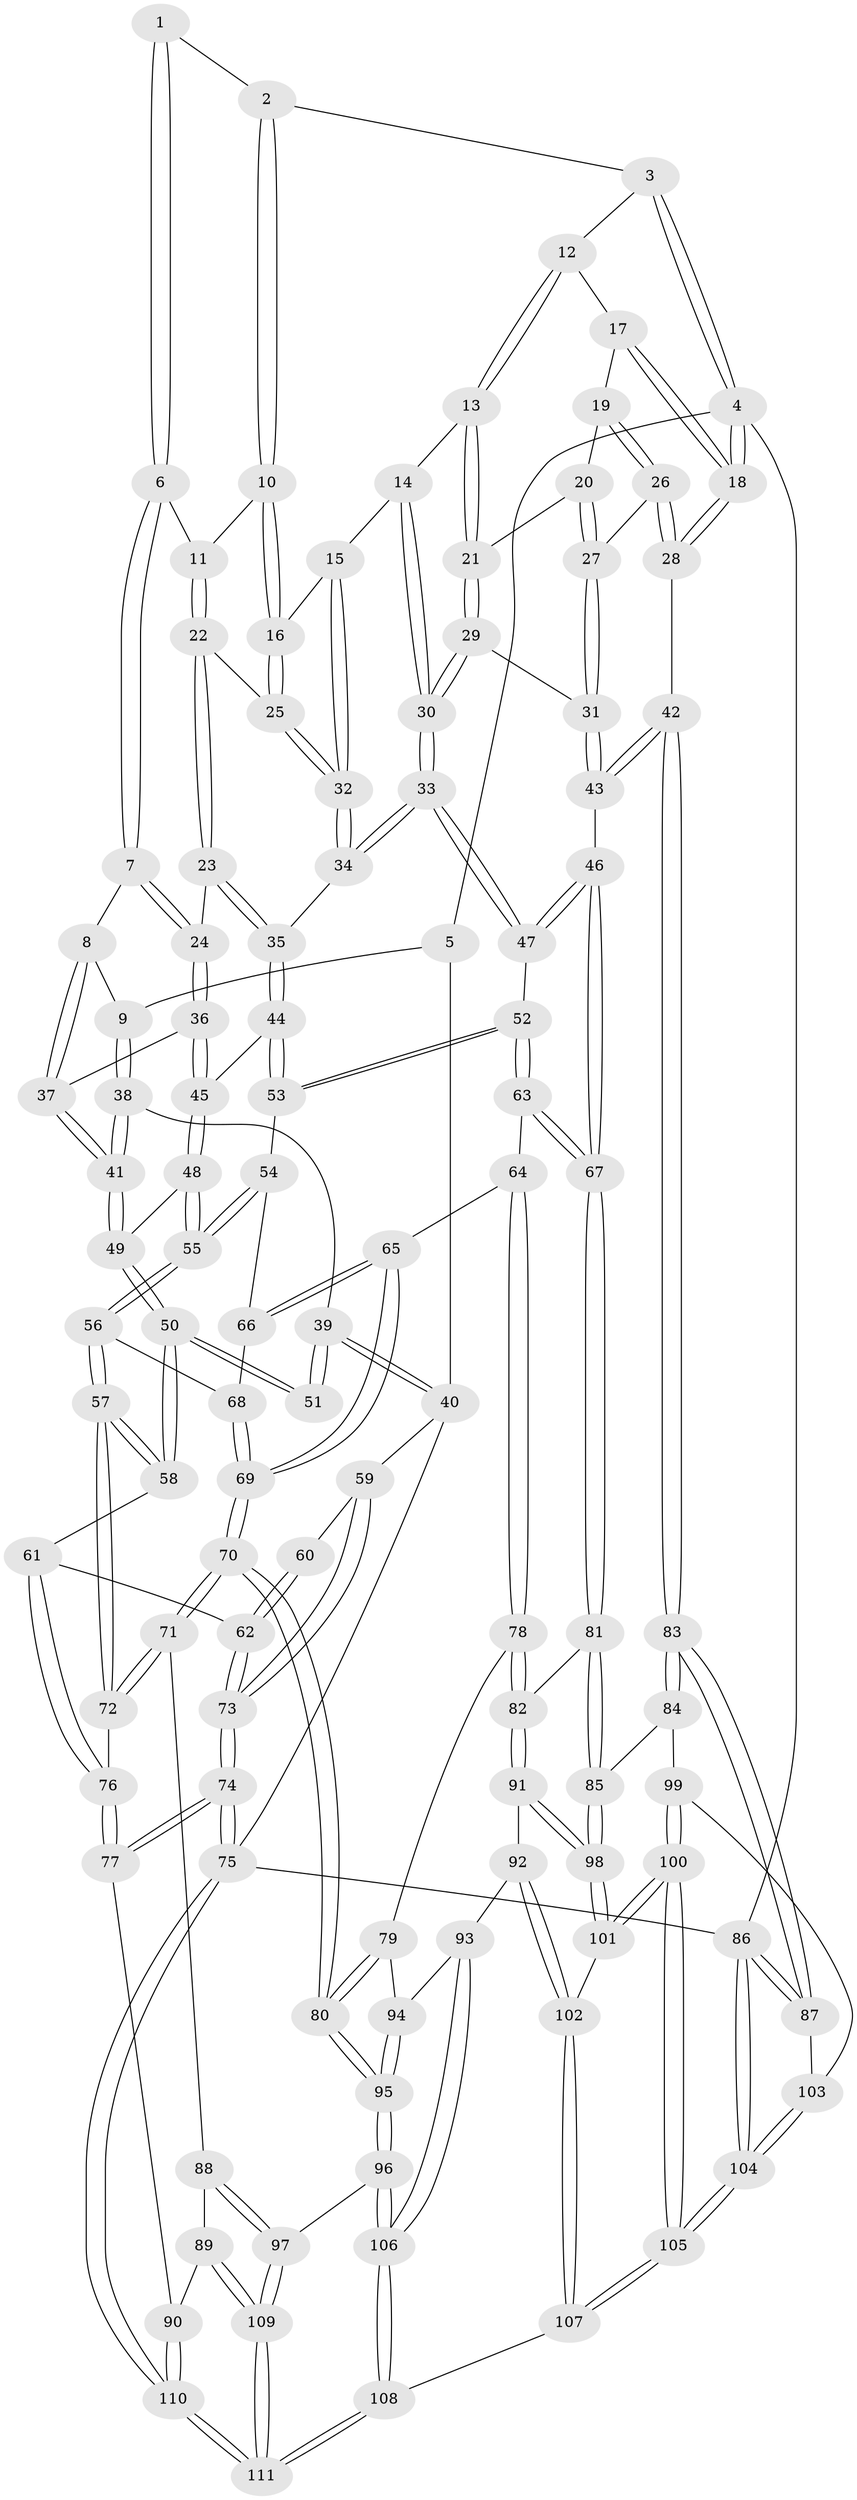 // Generated by graph-tools (version 1.1) at 2025/11/02/27/25 16:11:52]
// undirected, 111 vertices, 274 edges
graph export_dot {
graph [start="1"]
  node [color=gray90,style=filled];
  1 [pos="+0.4417966594126566+0"];
  2 [pos="+0.6304382679886202+0"];
  3 [pos="+0.7367544596759394+0"];
  4 [pos="+1+0"];
  5 [pos="+0.18307327584708452+0"];
  6 [pos="+0.41960953374490073+0.0871932187644805"];
  7 [pos="+0.3610962608141233+0.10706097814112107"];
  8 [pos="+0.20409700060932456+0.0930848144215513"];
  9 [pos="+0.2012250838054236+0.09170180935295637"];
  10 [pos="+0.5853838815061693+0.032962224185011026"];
  11 [pos="+0.43299079223965453+0.0929653079023436"];
  12 [pos="+0.797326181105674+0.0055785843079856606"];
  13 [pos="+0.8044639576191515+0.08844297212184206"];
  14 [pos="+0.7649473664045073+0.12138992585834467"];
  15 [pos="+0.7262712813172566+0.14336593655071103"];
  16 [pos="+0.5877164641454022+0.061549492200759684"];
  17 [pos="+0.9304388177629606+0.05072732975116762"];
  18 [pos="+1+0"];
  19 [pos="+0.9622005340641275+0.11488070935475499"];
  20 [pos="+0.8490395783328575+0.10387333951943463"];
  21 [pos="+0.8081004021158527+0.09225526319839357"];
  22 [pos="+0.49250195094090643+0.19150131261873998"];
  23 [pos="+0.448931097253005+0.2458547728876961"];
  24 [pos="+0.4432441373686744+0.2496548244618649"];
  25 [pos="+0.5697641561989844+0.1600267556896682"];
  26 [pos="+1+0.15116514020406183"];
  27 [pos="+0.9454293423947109+0.2088347700287685"];
  28 [pos="+1+0.10557858356411691"];
  29 [pos="+0.8593579073186371+0.26210324657109996"];
  30 [pos="+0.7718318411566274+0.2921795097958212"];
  31 [pos="+0.882244854674887+0.2681772315517459"];
  32 [pos="+0.6568577315604648+0.2463902320059007"];
  33 [pos="+0.7221157226362028+0.318118436955934"];
  34 [pos="+0.6649212775982699+0.27689908338199415"];
  35 [pos="+0.6046399698726518+0.3091926720235387"];
  36 [pos="+0.42298931318414296+0.27394791887247544"];
  37 [pos="+0.32367303575586565+0.2262945549724591"];
  38 [pos="+0.12652911514959755+0.1817625552133487"];
  39 [pos="+0.05287742545893424+0.2176998021855803"];
  40 [pos="+0+0.25640655167958704"];
  41 [pos="+0.249237260320523+0.35367398766713093"];
  42 [pos="+1+0.5165737637394513"];
  43 [pos="+1+0.5058451974212922"];
  44 [pos="+0.5433978458965618+0.3848903448112608"];
  45 [pos="+0.4160335442351254+0.351897514038112"];
  46 [pos="+0.935590460345476+0.5351178117945757"];
  47 [pos="+0.7365788568194003+0.4379244869977678"];
  48 [pos="+0.3692043059322424+0.40707482533865236"];
  49 [pos="+0.25282209375425135+0.36383047796223356"];
  50 [pos="+0.14976776715257195+0.44884995000078537"];
  51 [pos="+0.13889992796331607+0.441194901444993"];
  52 [pos="+0.6828168240817813+0.47284802831309786"];
  53 [pos="+0.5813636431397813+0.47118502445262017"];
  54 [pos="+0.5692034270857773+0.48430206341334503"];
  55 [pos="+0.37477120384822843+0.48475325636729455"];
  56 [pos="+0.36665513425625096+0.513528866949449"];
  57 [pos="+0.2931803795641522+0.5939841001193734"];
  58 [pos="+0.1615802573621949+0.519052605395056"];
  59 [pos="+0+0.377400811167617"];
  60 [pos="+0.07338767928838377+0.4387813710884008"];
  61 [pos="+0.04415980900034805+0.6059003451448369"];
  62 [pos="+0+0.597632953951922"];
  63 [pos="+0.6763581403285365+0.5713090565098883"];
  64 [pos="+0.6229762970709821+0.6488007629679158"];
  65 [pos="+0.5765141559042863+0.6377944224905868"];
  66 [pos="+0.5550606045303301+0.5415387011023183"];
  67 [pos="+0.8445670477782695+0.6512382166445783"];
  68 [pos="+0.44918966811215755+0.5665988941864342"];
  69 [pos="+0.5058184304433615+0.67254879919069"];
  70 [pos="+0.42163297702773583+0.7893906655687402"];
  71 [pos="+0.3075887144731503+0.7201815499450789"];
  72 [pos="+0.2953222138173685+0.7082398110266523"];
  73 [pos="+0+0.5846971903108512"];
  74 [pos="+0+0.9013522832063945"];
  75 [pos="+0+1"];
  76 [pos="+0.14035471060814117+0.7485065268149622"];
  77 [pos="+0.08835007386245697+0.8260099930994711"];
  78 [pos="+0.707601354133967+0.7552844608900525"];
  79 [pos="+0.648347469154663+0.7755280709652068"];
  80 [pos="+0.4361662666614089+0.8188968175541581"];
  81 [pos="+0.7943311987045353+0.7587756013893912"];
  82 [pos="+0.7205112813502867+0.7601591008137792"];
  83 [pos="+1+0.7512091527010152"];
  84 [pos="+0.8985216478147066+0.8440112227935949"];
  85 [pos="+0.8223223433120113+0.799574689783042"];
  86 [pos="+1+1"];
  87 [pos="+1+1"];
  88 [pos="+0.23876962927338033+0.8760088216585014"];
  89 [pos="+0.20495532063824473+0.9136160205604537"];
  90 [pos="+0.15174357987949885+0.9171958930802271"];
  91 [pos="+0.6609507730238284+0.8944809853439049"];
  92 [pos="+0.6343560932849927+0.9148907987634327"];
  93 [pos="+0.589131741827966+0.9141580280098174"];
  94 [pos="+0.5837370274914999+0.9098250776730303"];
  95 [pos="+0.4369628662772874+0.8283712140114259"];
  96 [pos="+0.4319229369701411+0.8443165757001418"];
  97 [pos="+0.38027210446152215+0.9177687379064572"];
  98 [pos="+0.7586413270141382+0.9583500655977267"];
  99 [pos="+0.9037331051427551+0.8732372056834335"];
  100 [pos="+0.7920113260579992+1"];
  101 [pos="+0.7584881406392071+0.9663082836398618"];
  102 [pos="+0.6523920589058928+0.9558414082100729"];
  103 [pos="+0.9176298719041913+0.8956665313506679"];
  104 [pos="+1+1"];
  105 [pos="+0.7921044015495591+1"];
  106 [pos="+0.5558341685744386+1"];
  107 [pos="+0.637113274855878+1"];
  108 [pos="+0.578302269076203+1"];
  109 [pos="+0.3383177061971015+0.9940733723484165"];
  110 [pos="+0.05622676166435687+1"];
  111 [pos="+0.31366190055193377+1"];
  1 -- 2;
  1 -- 6;
  1 -- 6;
  2 -- 3;
  2 -- 10;
  2 -- 10;
  3 -- 4;
  3 -- 4;
  3 -- 12;
  4 -- 5;
  4 -- 18;
  4 -- 18;
  4 -- 86;
  5 -- 9;
  5 -- 40;
  6 -- 7;
  6 -- 7;
  6 -- 11;
  7 -- 8;
  7 -- 24;
  7 -- 24;
  8 -- 9;
  8 -- 37;
  8 -- 37;
  9 -- 38;
  9 -- 38;
  10 -- 11;
  10 -- 16;
  10 -- 16;
  11 -- 22;
  11 -- 22;
  12 -- 13;
  12 -- 13;
  12 -- 17;
  13 -- 14;
  13 -- 21;
  13 -- 21;
  14 -- 15;
  14 -- 30;
  14 -- 30;
  15 -- 16;
  15 -- 32;
  15 -- 32;
  16 -- 25;
  16 -- 25;
  17 -- 18;
  17 -- 18;
  17 -- 19;
  18 -- 28;
  18 -- 28;
  19 -- 20;
  19 -- 26;
  19 -- 26;
  20 -- 21;
  20 -- 27;
  20 -- 27;
  21 -- 29;
  21 -- 29;
  22 -- 23;
  22 -- 23;
  22 -- 25;
  23 -- 24;
  23 -- 35;
  23 -- 35;
  24 -- 36;
  24 -- 36;
  25 -- 32;
  25 -- 32;
  26 -- 27;
  26 -- 28;
  26 -- 28;
  27 -- 31;
  27 -- 31;
  28 -- 42;
  29 -- 30;
  29 -- 30;
  29 -- 31;
  30 -- 33;
  30 -- 33;
  31 -- 43;
  31 -- 43;
  32 -- 34;
  32 -- 34;
  33 -- 34;
  33 -- 34;
  33 -- 47;
  33 -- 47;
  34 -- 35;
  35 -- 44;
  35 -- 44;
  36 -- 37;
  36 -- 45;
  36 -- 45;
  37 -- 41;
  37 -- 41;
  38 -- 39;
  38 -- 41;
  38 -- 41;
  39 -- 40;
  39 -- 40;
  39 -- 51;
  39 -- 51;
  40 -- 59;
  40 -- 75;
  41 -- 49;
  41 -- 49;
  42 -- 43;
  42 -- 43;
  42 -- 83;
  42 -- 83;
  43 -- 46;
  44 -- 45;
  44 -- 53;
  44 -- 53;
  45 -- 48;
  45 -- 48;
  46 -- 47;
  46 -- 47;
  46 -- 67;
  46 -- 67;
  47 -- 52;
  48 -- 49;
  48 -- 55;
  48 -- 55;
  49 -- 50;
  49 -- 50;
  50 -- 51;
  50 -- 51;
  50 -- 58;
  50 -- 58;
  52 -- 53;
  52 -- 53;
  52 -- 63;
  52 -- 63;
  53 -- 54;
  54 -- 55;
  54 -- 55;
  54 -- 66;
  55 -- 56;
  55 -- 56;
  56 -- 57;
  56 -- 57;
  56 -- 68;
  57 -- 58;
  57 -- 58;
  57 -- 72;
  57 -- 72;
  58 -- 61;
  59 -- 60;
  59 -- 73;
  59 -- 73;
  60 -- 62;
  60 -- 62;
  61 -- 62;
  61 -- 76;
  61 -- 76;
  62 -- 73;
  62 -- 73;
  63 -- 64;
  63 -- 67;
  63 -- 67;
  64 -- 65;
  64 -- 78;
  64 -- 78;
  65 -- 66;
  65 -- 66;
  65 -- 69;
  65 -- 69;
  66 -- 68;
  67 -- 81;
  67 -- 81;
  68 -- 69;
  68 -- 69;
  69 -- 70;
  69 -- 70;
  70 -- 71;
  70 -- 71;
  70 -- 80;
  70 -- 80;
  71 -- 72;
  71 -- 72;
  71 -- 88;
  72 -- 76;
  73 -- 74;
  73 -- 74;
  74 -- 75;
  74 -- 75;
  74 -- 77;
  74 -- 77;
  75 -- 110;
  75 -- 110;
  75 -- 86;
  76 -- 77;
  76 -- 77;
  77 -- 90;
  78 -- 79;
  78 -- 82;
  78 -- 82;
  79 -- 80;
  79 -- 80;
  79 -- 94;
  80 -- 95;
  80 -- 95;
  81 -- 82;
  81 -- 85;
  81 -- 85;
  82 -- 91;
  82 -- 91;
  83 -- 84;
  83 -- 84;
  83 -- 87;
  83 -- 87;
  84 -- 85;
  84 -- 99;
  85 -- 98;
  85 -- 98;
  86 -- 87;
  86 -- 87;
  86 -- 104;
  86 -- 104;
  87 -- 103;
  88 -- 89;
  88 -- 97;
  88 -- 97;
  89 -- 90;
  89 -- 109;
  89 -- 109;
  90 -- 110;
  90 -- 110;
  91 -- 92;
  91 -- 98;
  91 -- 98;
  92 -- 93;
  92 -- 102;
  92 -- 102;
  93 -- 94;
  93 -- 106;
  93 -- 106;
  94 -- 95;
  94 -- 95;
  95 -- 96;
  95 -- 96;
  96 -- 97;
  96 -- 106;
  96 -- 106;
  97 -- 109;
  97 -- 109;
  98 -- 101;
  98 -- 101;
  99 -- 100;
  99 -- 100;
  99 -- 103;
  100 -- 101;
  100 -- 101;
  100 -- 105;
  100 -- 105;
  101 -- 102;
  102 -- 107;
  102 -- 107;
  103 -- 104;
  103 -- 104;
  104 -- 105;
  104 -- 105;
  105 -- 107;
  105 -- 107;
  106 -- 108;
  106 -- 108;
  107 -- 108;
  108 -- 111;
  108 -- 111;
  109 -- 111;
  109 -- 111;
  110 -- 111;
  110 -- 111;
}
